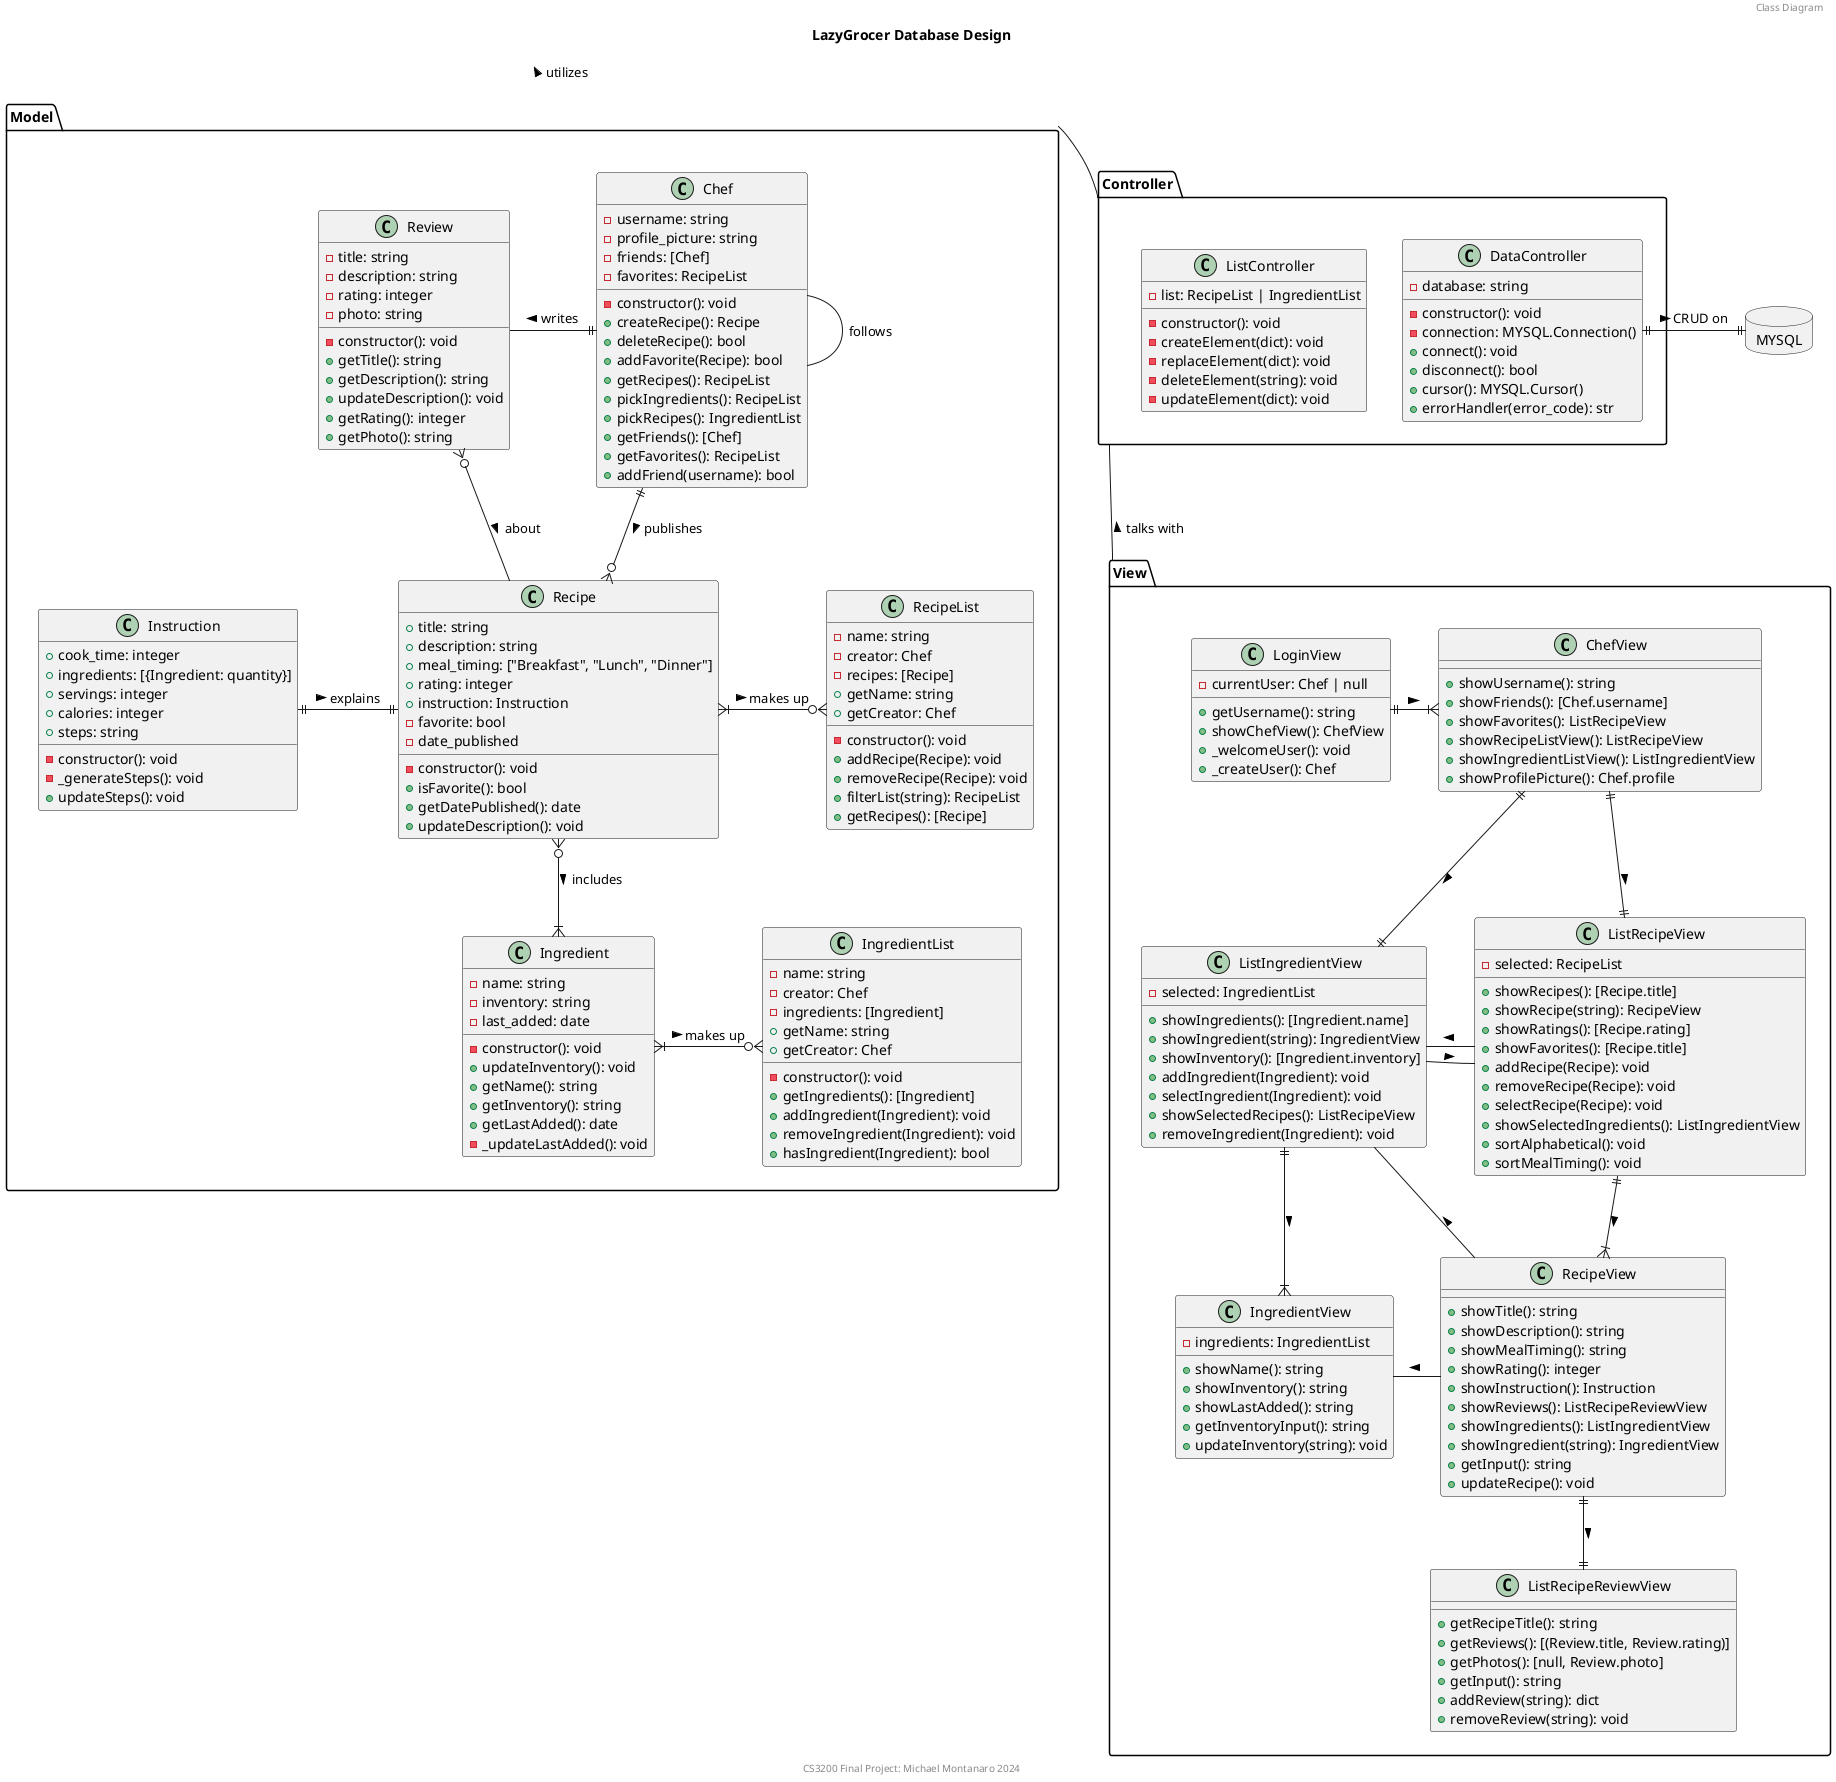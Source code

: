 @startuml LazyGrozerClassDiagram

header Class Diagram
title LazyGrocer Database Design
footer CS3200 Final Project: Michael Montanaro 2024

package Model {
    class Recipe {
        -constructor(): void
        +title: string
        +description: string
        +meal_timing: ["Breakfast", "Lunch", "Dinner"]
        +rating: integer
        +instruction: Instruction
        -favorite: bool
        -date_published
        +isFavorite(): bool
        +getDatePublished(): date
        +updateDescription(): void
    }

    class Instruction {
        -constructor(): void
        +cook_time: integer
        +ingredients: [{Ingredient: quantity}]
        +servings: integer
        +calories: integer
        +steps: string
        -_generateSteps(): void 
        +updateSteps(): void
    }

    class Chef {
        -constructor(): void
        -username: string
        -profile_picture: string
        -friends: [Chef]
        -favorites: RecipeList
        +createRecipe(): Recipe
        +deleteRecipe(): bool
        +addFavorite(Recipe): bool
        +getRecipes(): RecipeList
        +pickIngredients(): RecipeList
        +pickRecipes(): IngredientList
        +getFriends(): [Chef]
        +getFavorites(): RecipeList
        +addFriend(username): bool
    }

    class Ingredient {
        -constructor(): void
        -name: string 
        -inventory: string
        -last_added: date
        +updateInventory(): void
        +getName(): string 
        +getInventory(): string 
        +getLastAdded(): date
        -_updateLastAdded(): void
    }

    class Review {
        -constructor(): void
        -title: string 
        -description: string 
        -rating: integer 
        -photo: string
        +getTitle(): string 
        +getDescription(): string 
        +updateDescription(): void 
        +getRating(): integer 
        +getPhoto(): string
    }

    class RecipeList {
        -constructor(): void
        -name: string 
        -creator: Chef
        -recipes: [Recipe]
        +getName: string 
        +getCreator: Chef
        +addRecipe(Recipe): void
        +removeRecipe(Recipe): void
        +filterList(string): RecipeList
        +getRecipes(): [Recipe]
    }

    class IngredientList {
        -constructor(): void
        -name: string 
        -creator: Chef
        -ingredients: [Ingredient]
        +getName: string 
        +getCreator: Chef
        +getIngredients(): [Ingredient]
        +addIngredient(Ingredient): void
        +removeIngredient(Ingredient): void
        +hasIngredient(Ingredient): bool
    }
}

package View {
    class RecipeView {
        +showTitle(): string 
        +showDescription(): string 
        +showMealTiming(): string 
        +showRating(): integer 
        +showInstruction(): Instruction
        +showReviews(): ListRecipeReviewView
        +showIngredients(): ListIngredientView 
        +showIngredient(string): IngredientView
        +getInput(): string 
        +updateRecipe(): void
    }
    class ChefView {
        +showUsername(): string
        +showFriends(): [Chef.username]
        +showFavorites(): ListRecipeView
        +showRecipeListView(): ListRecipeView
        +showIngredientListView(): ListIngredientView
        +showProfilePicture(): Chef.profile
    }
    class IngredientView {
        -ingredients: IngredientList
        +showName(): string 
        +showInventory(): string 
        +showLastAdded(): string
        +getInventoryInput(): string
        +updateInventory(string): void
    }
    class ListRecipeView {
        -selected: RecipeList
        +showRecipes(): [Recipe.title]
        +showRecipe(string): RecipeView
        +showRatings(): [Recipe.rating]
        +showFavorites(): [Recipe.title]
        +addRecipe(Recipe): void 
        +removeRecipe(Recipe): void
        +selectRecipe(Recipe): void 
        +showSelectedIngredients(): ListIngredientView
        +sortAlphabetical(): void 
        +sortMealTiming(): void
    }
    class ListIngredientView {
        -selected: IngredientList
        +showIngredients(): [Ingredient.name]
        +showIngredient(string): IngredientView
        +showInventory(): [Ingredient.inventory]
        +addIngredient(Ingredient): void
        +selectIngredient(Ingredient): void
        +showSelectedRecipes(): ListRecipeView
        +removeIngredient(Ingredient): void
    }
    class ListRecipeReviewView {
        +getRecipeTitle(): string 
        +getReviews(): [(Review.title, Review.rating)]
        +getPhotos(): [null, Review.photo]
        +getInput(): string 
        +addReview(string): dict
        +removeReview(string): void
    }

    class LoginView {
        -currentUser: Chef | null
        +getUsername(): string
        +showChefView(): ChefView
        +_welcomeUser(): void
        +_createUser(): Chef
    }
}

package Controller {
    class DataController {
        -constructor(): void
        -database: string
        -connection: MYSQL.Connection()
        +connect(): void
        +disconnect(): bool
        +cursor(): MYSQL.Cursor()
        +errorHandler(error_code): str
    }

    class ListController {
        -constructor(): void 
        -list: RecipeList | IngredientList 
        -createElement(dict): void
        -replaceElement(dict): void
        -deleteElement(string): void
        -updateElement(dict): void
    }
}

' MVC ARCHITECTURE 
Model - Controller: utilizes <
Controller -- View: < talks with

' Database
package MYSQL <<Database>> {

}
DataController ||-|| MYSQL: CRUD on >

' INTRA-MODEL
Recipe }o--|{ Ingredient: includes >
Chef ||--o{ Recipe: publishes >
Chef - Chef: follows
Review -|| Chef: writes <
Review }o- Recipe: about >
Instruction ||-|| Recipe: explains >
Recipe }|-o{ RecipeList: makes up >
Ingredient }|-o{ IngredientList: makes up >

' INTRA-VIEW
LoginView ||-|{ ChefView: >
ChefView ||-|| ListRecipeView: >
ChefView ||--|| ListIngredientView: >
ListIngredientView ||--|{ IngredientView: > 
IngredientView - RecipeView: <
ListIngredientView - RecipeView: <
ListRecipeView ||--|{ RecipeView: >
RecipeView ||--|| ListRecipeReviewView: >
ListRecipeView - ListIngredientView: >
ListIngredientView - ListRecipeView: >
@enduml